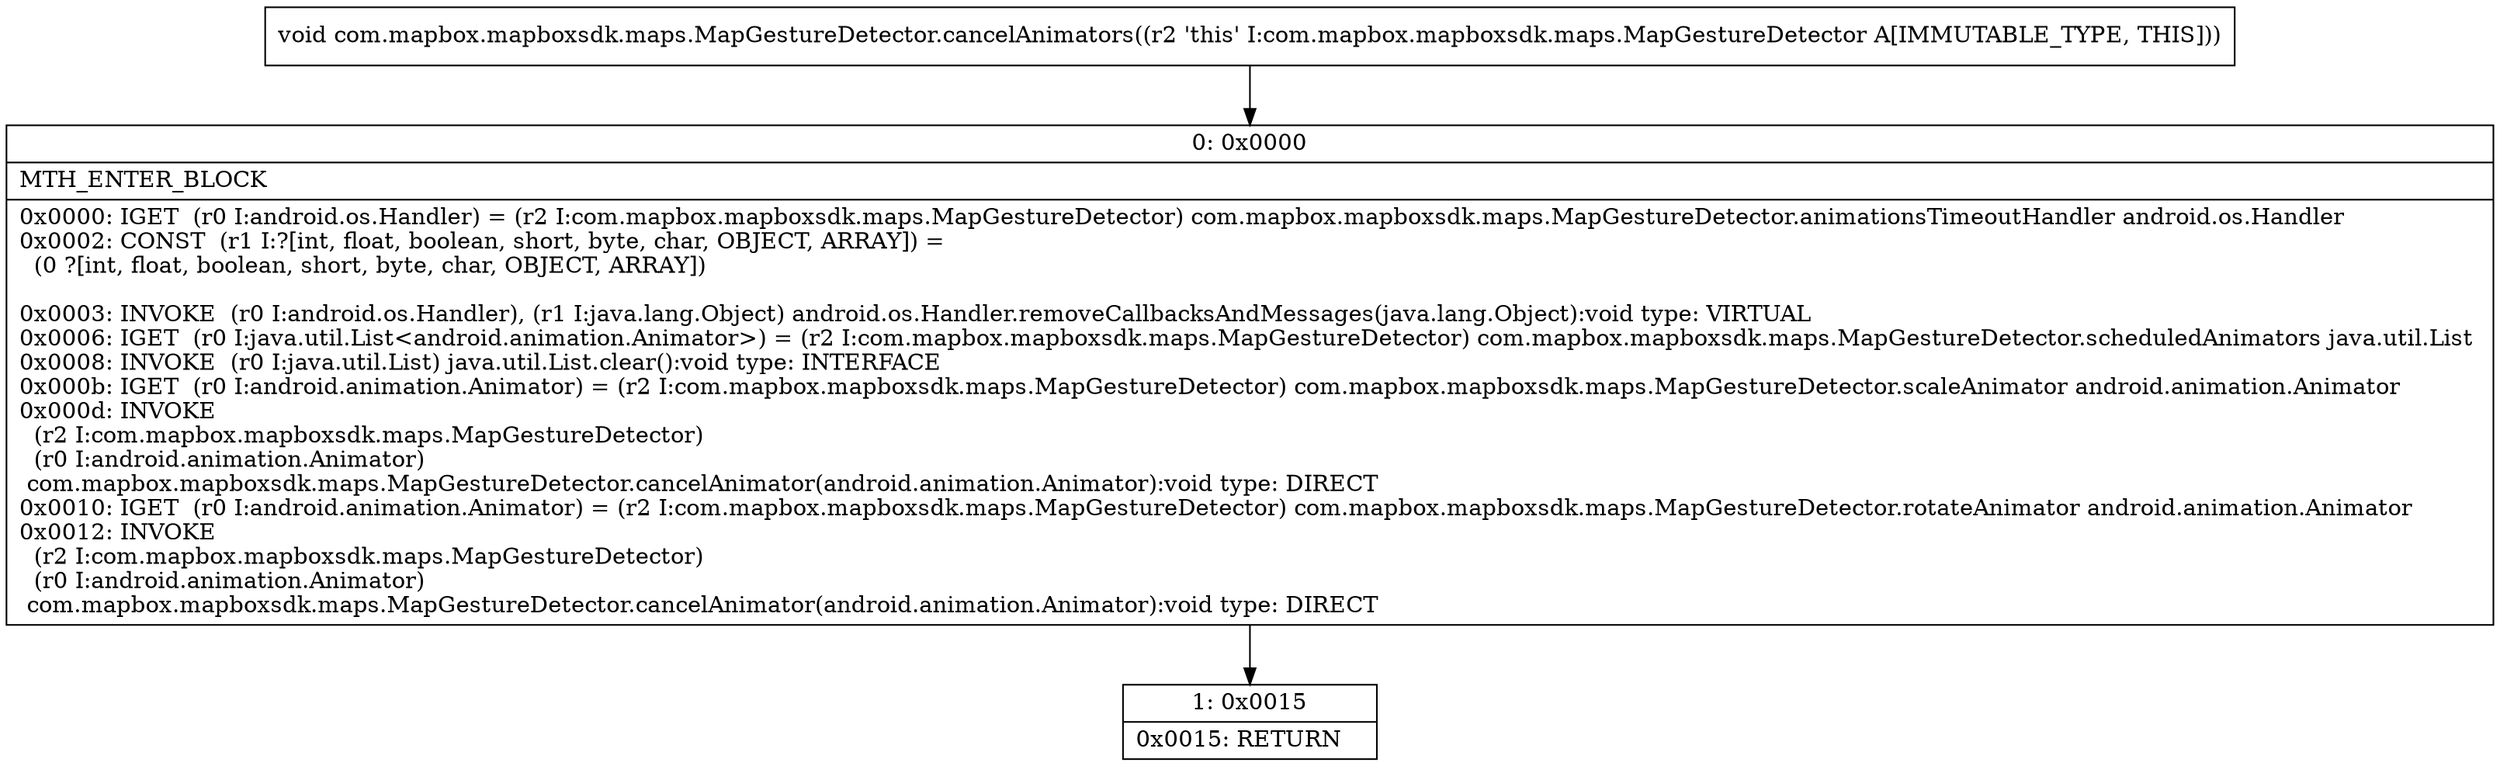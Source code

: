 digraph "CFG forcom.mapbox.mapboxsdk.maps.MapGestureDetector.cancelAnimators()V" {
Node_0 [shape=record,label="{0\:\ 0x0000|MTH_ENTER_BLOCK\l|0x0000: IGET  (r0 I:android.os.Handler) = (r2 I:com.mapbox.mapboxsdk.maps.MapGestureDetector) com.mapbox.mapboxsdk.maps.MapGestureDetector.animationsTimeoutHandler android.os.Handler \l0x0002: CONST  (r1 I:?[int, float, boolean, short, byte, char, OBJECT, ARRAY]) = \l  (0 ?[int, float, boolean, short, byte, char, OBJECT, ARRAY])\l \l0x0003: INVOKE  (r0 I:android.os.Handler), (r1 I:java.lang.Object) android.os.Handler.removeCallbacksAndMessages(java.lang.Object):void type: VIRTUAL \l0x0006: IGET  (r0 I:java.util.List\<android.animation.Animator\>) = (r2 I:com.mapbox.mapboxsdk.maps.MapGestureDetector) com.mapbox.mapboxsdk.maps.MapGestureDetector.scheduledAnimators java.util.List \l0x0008: INVOKE  (r0 I:java.util.List) java.util.List.clear():void type: INTERFACE \l0x000b: IGET  (r0 I:android.animation.Animator) = (r2 I:com.mapbox.mapboxsdk.maps.MapGestureDetector) com.mapbox.mapboxsdk.maps.MapGestureDetector.scaleAnimator android.animation.Animator \l0x000d: INVOKE  \l  (r2 I:com.mapbox.mapboxsdk.maps.MapGestureDetector)\l  (r0 I:android.animation.Animator)\l com.mapbox.mapboxsdk.maps.MapGestureDetector.cancelAnimator(android.animation.Animator):void type: DIRECT \l0x0010: IGET  (r0 I:android.animation.Animator) = (r2 I:com.mapbox.mapboxsdk.maps.MapGestureDetector) com.mapbox.mapboxsdk.maps.MapGestureDetector.rotateAnimator android.animation.Animator \l0x0012: INVOKE  \l  (r2 I:com.mapbox.mapboxsdk.maps.MapGestureDetector)\l  (r0 I:android.animation.Animator)\l com.mapbox.mapboxsdk.maps.MapGestureDetector.cancelAnimator(android.animation.Animator):void type: DIRECT \l}"];
Node_1 [shape=record,label="{1\:\ 0x0015|0x0015: RETURN   \l}"];
MethodNode[shape=record,label="{void com.mapbox.mapboxsdk.maps.MapGestureDetector.cancelAnimators((r2 'this' I:com.mapbox.mapboxsdk.maps.MapGestureDetector A[IMMUTABLE_TYPE, THIS])) }"];
MethodNode -> Node_0;
Node_0 -> Node_1;
}

